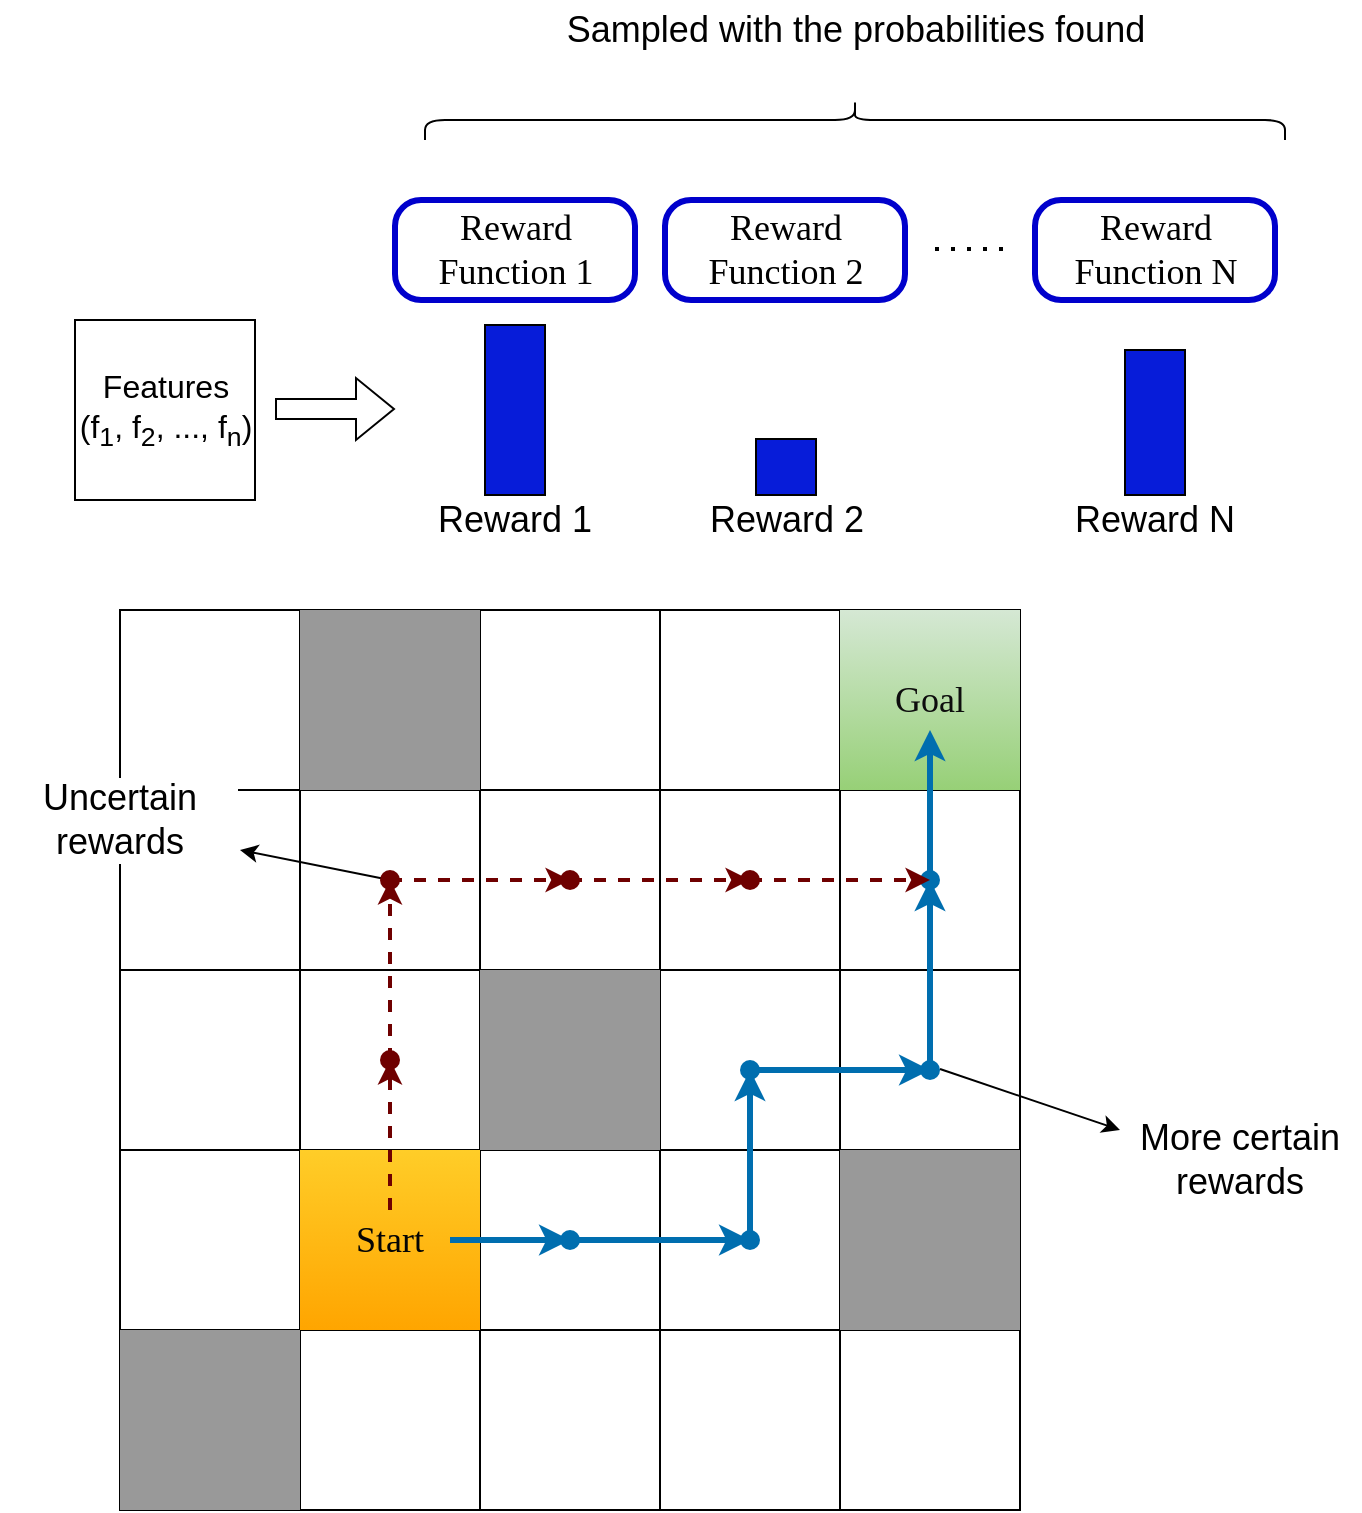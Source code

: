 <mxfile version="21.6.8" type="device">
  <diagram name="Page-1" id="ggjpcCf5NwQtcXQ1z0eo">
    <mxGraphModel dx="1036" dy="606" grid="1" gridSize="10" guides="1" tooltips="1" connect="1" arrows="1" fold="1" page="1" pageScale="1" pageWidth="850" pageHeight="1100" math="0" shadow="0">
      <root>
        <mxCell id="0" />
        <mxCell id="1" parent="0" />
        <mxCell id="wOEGJnJdbvtNZfhbyuzf-85" value="" style="group" parent="1" vertex="1" connectable="0">
          <mxGeometry x="100" y="325" width="680" height="450" as="geometry" />
        </mxCell>
        <mxCell id="wOEGJnJdbvtNZfhbyuzf-1" value="" style="shape=table;startSize=0;container=1;collapsible=0;childLayout=tableLayout;" parent="wOEGJnJdbvtNZfhbyuzf-85" vertex="1">
          <mxGeometry x="60" width="450" height="450" as="geometry" />
        </mxCell>
        <mxCell id="wOEGJnJdbvtNZfhbyuzf-2" value="" style="shape=tableRow;horizontal=0;startSize=0;swimlaneHead=0;swimlaneBody=0;strokeColor=inherit;top=0;left=0;bottom=0;right=0;collapsible=0;dropTarget=0;fillColor=none;points=[[0,0.5],[1,0.5]];portConstraint=eastwest;" parent="wOEGJnJdbvtNZfhbyuzf-1" vertex="1">
          <mxGeometry width="450" height="90" as="geometry" />
        </mxCell>
        <mxCell id="wOEGJnJdbvtNZfhbyuzf-3" value="" style="shape=partialRectangle;html=1;whiteSpace=wrap;connectable=0;strokeColor=inherit;overflow=hidden;fillColor=none;top=0;left=0;bottom=0;right=0;pointerEvents=1;" parent="wOEGJnJdbvtNZfhbyuzf-2" vertex="1">
          <mxGeometry width="90" height="90" as="geometry">
            <mxRectangle width="90" height="90" as="alternateBounds" />
          </mxGeometry>
        </mxCell>
        <mxCell id="wOEGJnJdbvtNZfhbyuzf-4" value="" style="shape=partialRectangle;html=1;whiteSpace=wrap;connectable=0;strokeColor=#C73500;overflow=hidden;fillColor=#999999;top=0;left=0;bottom=0;right=0;pointerEvents=1;fontColor=#000000;" parent="wOEGJnJdbvtNZfhbyuzf-2" vertex="1">
          <mxGeometry x="90" width="90" height="90" as="geometry">
            <mxRectangle width="90" height="90" as="alternateBounds" />
          </mxGeometry>
        </mxCell>
        <mxCell id="wOEGJnJdbvtNZfhbyuzf-5" value="" style="shape=partialRectangle;html=1;whiteSpace=wrap;connectable=0;strokeColor=inherit;overflow=hidden;fillColor=none;top=0;left=0;bottom=0;right=0;pointerEvents=1;" parent="wOEGJnJdbvtNZfhbyuzf-2" vertex="1">
          <mxGeometry x="180" width="90" height="90" as="geometry">
            <mxRectangle width="90" height="90" as="alternateBounds" />
          </mxGeometry>
        </mxCell>
        <mxCell id="wOEGJnJdbvtNZfhbyuzf-6" value="" style="shape=partialRectangle;html=1;whiteSpace=wrap;connectable=0;strokeColor=inherit;overflow=hidden;fillColor=none;top=0;left=0;bottom=0;right=0;pointerEvents=1;" parent="wOEGJnJdbvtNZfhbyuzf-2" vertex="1">
          <mxGeometry x="270" width="90" height="90" as="geometry">
            <mxRectangle width="90" height="90" as="alternateBounds" />
          </mxGeometry>
        </mxCell>
        <mxCell id="wOEGJnJdbvtNZfhbyuzf-7" value="" style="shape=partialRectangle;html=1;whiteSpace=wrap;connectable=0;strokeColor=inherit;overflow=hidden;fillColor=none;top=0;left=0;bottom=0;right=0;pointerEvents=1;" parent="wOEGJnJdbvtNZfhbyuzf-2" vertex="1">
          <mxGeometry x="360" width="90" height="90" as="geometry">
            <mxRectangle width="90" height="90" as="alternateBounds" />
          </mxGeometry>
        </mxCell>
        <mxCell id="wOEGJnJdbvtNZfhbyuzf-8" value="" style="shape=tableRow;horizontal=0;startSize=0;swimlaneHead=0;swimlaneBody=0;strokeColor=inherit;top=0;left=0;bottom=0;right=0;collapsible=0;dropTarget=0;fillColor=none;points=[[0,0.5],[1,0.5]];portConstraint=eastwest;" parent="wOEGJnJdbvtNZfhbyuzf-1" vertex="1">
          <mxGeometry y="90" width="450" height="90" as="geometry" />
        </mxCell>
        <mxCell id="wOEGJnJdbvtNZfhbyuzf-9" value="" style="shape=partialRectangle;html=1;whiteSpace=wrap;connectable=0;strokeColor=inherit;overflow=hidden;fillColor=none;top=0;left=0;bottom=0;right=0;pointerEvents=1;" parent="wOEGJnJdbvtNZfhbyuzf-8" vertex="1">
          <mxGeometry width="90" height="90" as="geometry">
            <mxRectangle width="90" height="90" as="alternateBounds" />
          </mxGeometry>
        </mxCell>
        <mxCell id="wOEGJnJdbvtNZfhbyuzf-10" value="" style="shape=partialRectangle;html=1;whiteSpace=wrap;connectable=0;strokeColor=inherit;overflow=hidden;fillColor=none;top=0;left=0;bottom=0;right=0;pointerEvents=1;" parent="wOEGJnJdbvtNZfhbyuzf-8" vertex="1">
          <mxGeometry x="90" width="90" height="90" as="geometry">
            <mxRectangle width="90" height="90" as="alternateBounds" />
          </mxGeometry>
        </mxCell>
        <mxCell id="wOEGJnJdbvtNZfhbyuzf-11" value="" style="shape=partialRectangle;html=1;whiteSpace=wrap;connectable=0;strokeColor=inherit;overflow=hidden;fillColor=none;top=0;left=0;bottom=0;right=0;pointerEvents=1;" parent="wOEGJnJdbvtNZfhbyuzf-8" vertex="1">
          <mxGeometry x="180" width="90" height="90" as="geometry">
            <mxRectangle width="90" height="90" as="alternateBounds" />
          </mxGeometry>
        </mxCell>
        <mxCell id="wOEGJnJdbvtNZfhbyuzf-12" value="" style="shape=partialRectangle;html=1;whiteSpace=wrap;connectable=0;strokeColor=inherit;overflow=hidden;fillColor=none;top=0;left=0;bottom=0;right=0;pointerEvents=1;" parent="wOEGJnJdbvtNZfhbyuzf-8" vertex="1">
          <mxGeometry x="270" width="90" height="90" as="geometry">
            <mxRectangle width="90" height="90" as="alternateBounds" />
          </mxGeometry>
        </mxCell>
        <mxCell id="wOEGJnJdbvtNZfhbyuzf-13" value="" style="shape=partialRectangle;html=1;whiteSpace=wrap;connectable=0;strokeColor=inherit;overflow=hidden;fillColor=none;top=0;left=0;bottom=0;right=0;pointerEvents=1;" parent="wOEGJnJdbvtNZfhbyuzf-8" vertex="1">
          <mxGeometry x="360" width="90" height="90" as="geometry">
            <mxRectangle width="90" height="90" as="alternateBounds" />
          </mxGeometry>
        </mxCell>
        <mxCell id="wOEGJnJdbvtNZfhbyuzf-14" value="" style="shape=tableRow;horizontal=0;startSize=0;swimlaneHead=0;swimlaneBody=0;strokeColor=inherit;top=0;left=0;bottom=0;right=0;collapsible=0;dropTarget=0;fillColor=none;points=[[0,0.5],[1,0.5]];portConstraint=eastwest;" parent="wOEGJnJdbvtNZfhbyuzf-1" vertex="1">
          <mxGeometry y="180" width="450" height="90" as="geometry" />
        </mxCell>
        <mxCell id="wOEGJnJdbvtNZfhbyuzf-15" value="" style="shape=partialRectangle;html=1;whiteSpace=wrap;connectable=0;strokeColor=inherit;overflow=hidden;fillColor=none;top=0;left=0;bottom=0;right=0;pointerEvents=1;" parent="wOEGJnJdbvtNZfhbyuzf-14" vertex="1">
          <mxGeometry width="90" height="90" as="geometry">
            <mxRectangle width="90" height="90" as="alternateBounds" />
          </mxGeometry>
        </mxCell>
        <mxCell id="wOEGJnJdbvtNZfhbyuzf-16" value="" style="shape=partialRectangle;html=1;whiteSpace=wrap;connectable=0;strokeColor=inherit;overflow=hidden;fillColor=none;top=0;left=0;bottom=0;right=0;pointerEvents=1;" parent="wOEGJnJdbvtNZfhbyuzf-14" vertex="1">
          <mxGeometry x="90" width="90" height="90" as="geometry">
            <mxRectangle width="90" height="90" as="alternateBounds" />
          </mxGeometry>
        </mxCell>
        <mxCell id="wOEGJnJdbvtNZfhbyuzf-17" value="" style="shape=partialRectangle;html=1;whiteSpace=wrap;connectable=0;strokeColor=inherit;overflow=hidden;fillColor=none;top=0;left=0;bottom=0;right=0;pointerEvents=1;" parent="wOEGJnJdbvtNZfhbyuzf-14" vertex="1">
          <mxGeometry x="180" width="90" height="90" as="geometry">
            <mxRectangle width="90" height="90" as="alternateBounds" />
          </mxGeometry>
        </mxCell>
        <mxCell id="wOEGJnJdbvtNZfhbyuzf-18" value="" style="shape=partialRectangle;html=1;whiteSpace=wrap;connectable=0;strokeColor=inherit;overflow=hidden;fillColor=none;top=0;left=0;bottom=0;right=0;pointerEvents=1;" parent="wOEGJnJdbvtNZfhbyuzf-14" vertex="1">
          <mxGeometry x="270" width="90" height="90" as="geometry">
            <mxRectangle width="90" height="90" as="alternateBounds" />
          </mxGeometry>
        </mxCell>
        <mxCell id="wOEGJnJdbvtNZfhbyuzf-19" value="" style="shape=partialRectangle;html=1;whiteSpace=wrap;connectable=0;strokeColor=inherit;overflow=hidden;fillColor=none;top=0;left=0;bottom=0;right=0;pointerEvents=1;" parent="wOEGJnJdbvtNZfhbyuzf-14" vertex="1">
          <mxGeometry x="360" width="90" height="90" as="geometry">
            <mxRectangle width="90" height="90" as="alternateBounds" />
          </mxGeometry>
        </mxCell>
        <mxCell id="wOEGJnJdbvtNZfhbyuzf-20" value="" style="shape=waypoint;sketch=0;size=6;pointerEvents=1;points=[];fillColor=none;resizable=0;rotatable=0;perimeter=centerPerimeter;snapToPoint=1;" parent="wOEGJnJdbvtNZfhbyuzf-14" vertex="1">
          <mxGeometry x="450" height="90" as="geometry">
            <mxRectangle width="NaN" height="90" as="alternateBounds" />
          </mxGeometry>
        </mxCell>
        <mxCell id="wOEGJnJdbvtNZfhbyuzf-21" value="" style="shape=tableRow;horizontal=0;startSize=0;swimlaneHead=0;swimlaneBody=0;strokeColor=inherit;top=0;left=0;bottom=0;right=0;collapsible=0;dropTarget=0;fillColor=none;points=[[0,0.5],[1,0.5]];portConstraint=eastwest;" parent="wOEGJnJdbvtNZfhbyuzf-1" vertex="1">
          <mxGeometry y="270" width="450" height="90" as="geometry" />
        </mxCell>
        <mxCell id="wOEGJnJdbvtNZfhbyuzf-22" value="" style="shape=partialRectangle;html=1;whiteSpace=wrap;connectable=0;strokeColor=inherit;overflow=hidden;fillColor=none;top=0;left=0;bottom=0;right=0;pointerEvents=1;" parent="wOEGJnJdbvtNZfhbyuzf-21" vertex="1">
          <mxGeometry width="90" height="90" as="geometry">
            <mxRectangle width="90" height="90" as="alternateBounds" />
          </mxGeometry>
        </mxCell>
        <mxCell id="wOEGJnJdbvtNZfhbyuzf-23" value="" style="shape=partialRectangle;html=1;whiteSpace=wrap;connectable=0;strokeColor=#d79b00;overflow=hidden;fillColor=#ffcd28;top=0;left=0;bottom=0;right=0;pointerEvents=1;fillStyle=auto;gradientColor=#ffa500;" parent="wOEGJnJdbvtNZfhbyuzf-21" vertex="1">
          <mxGeometry x="90" width="90" height="90" as="geometry">
            <mxRectangle width="90" height="90" as="alternateBounds" />
          </mxGeometry>
        </mxCell>
        <mxCell id="wOEGJnJdbvtNZfhbyuzf-24" value="" style="shape=partialRectangle;html=1;whiteSpace=wrap;connectable=0;strokeColor=inherit;overflow=hidden;fillColor=none;top=0;left=0;bottom=0;right=0;pointerEvents=1;" parent="wOEGJnJdbvtNZfhbyuzf-21" vertex="1">
          <mxGeometry x="180" width="90" height="90" as="geometry">
            <mxRectangle width="90" height="90" as="alternateBounds" />
          </mxGeometry>
        </mxCell>
        <mxCell id="wOEGJnJdbvtNZfhbyuzf-25" value="" style="shape=partialRectangle;html=1;whiteSpace=wrap;connectable=0;strokeColor=inherit;overflow=hidden;fillColor=none;top=0;left=0;bottom=0;right=0;pointerEvents=1;" parent="wOEGJnJdbvtNZfhbyuzf-21" vertex="1">
          <mxGeometry x="270" width="90" height="90" as="geometry">
            <mxRectangle width="90" height="90" as="alternateBounds" />
          </mxGeometry>
        </mxCell>
        <mxCell id="wOEGJnJdbvtNZfhbyuzf-26" value="" style="shape=partialRectangle;html=1;whiteSpace=wrap;connectable=0;strokeColor=inherit;overflow=hidden;fillColor=#999999;top=0;left=0;bottom=0;right=0;pointerEvents=1;" parent="wOEGJnJdbvtNZfhbyuzf-21" vertex="1">
          <mxGeometry x="360" width="90" height="90" as="geometry">
            <mxRectangle width="90" height="90" as="alternateBounds" />
          </mxGeometry>
        </mxCell>
        <mxCell id="wOEGJnJdbvtNZfhbyuzf-27" value="" style="shape=tableRow;horizontal=0;startSize=0;swimlaneHead=0;swimlaneBody=0;strokeColor=inherit;top=0;left=0;bottom=0;right=0;collapsible=0;dropTarget=0;fillColor=none;points=[[0,0.5],[1,0.5]];portConstraint=eastwest;" parent="wOEGJnJdbvtNZfhbyuzf-1" vertex="1">
          <mxGeometry y="360" width="450" height="90" as="geometry" />
        </mxCell>
        <mxCell id="wOEGJnJdbvtNZfhbyuzf-28" value="" style="shape=partialRectangle;html=1;whiteSpace=wrap;connectable=0;strokeColor=inherit;overflow=hidden;fillColor=none;top=0;left=0;bottom=0;right=0;pointerEvents=1;" parent="wOEGJnJdbvtNZfhbyuzf-27" vertex="1">
          <mxGeometry width="90" height="90" as="geometry">
            <mxRectangle width="90" height="90" as="alternateBounds" />
          </mxGeometry>
        </mxCell>
        <mxCell id="wOEGJnJdbvtNZfhbyuzf-29" value="" style="shape=partialRectangle;html=1;whiteSpace=wrap;connectable=0;strokeColor=inherit;overflow=hidden;fillColor=none;top=0;left=0;bottom=0;right=0;pointerEvents=1;" parent="wOEGJnJdbvtNZfhbyuzf-27" vertex="1">
          <mxGeometry x="90" width="90" height="90" as="geometry">
            <mxRectangle width="90" height="90" as="alternateBounds" />
          </mxGeometry>
        </mxCell>
        <mxCell id="wOEGJnJdbvtNZfhbyuzf-30" value="" style="shape=partialRectangle;html=1;whiteSpace=wrap;connectable=0;strokeColor=inherit;overflow=hidden;fillColor=none;top=0;left=0;bottom=0;right=0;pointerEvents=1;" parent="wOEGJnJdbvtNZfhbyuzf-27" vertex="1">
          <mxGeometry x="180" width="90" height="90" as="geometry">
            <mxRectangle width="90" height="90" as="alternateBounds" />
          </mxGeometry>
        </mxCell>
        <mxCell id="wOEGJnJdbvtNZfhbyuzf-31" value="" style="shape=partialRectangle;html=1;whiteSpace=wrap;connectable=0;strokeColor=inherit;overflow=hidden;fillColor=none;top=0;left=0;bottom=0;right=0;pointerEvents=1;" parent="wOEGJnJdbvtNZfhbyuzf-27" vertex="1">
          <mxGeometry x="270" width="90" height="90" as="geometry">
            <mxRectangle width="90" height="90" as="alternateBounds" />
          </mxGeometry>
        </mxCell>
        <mxCell id="wOEGJnJdbvtNZfhbyuzf-32" value="" style="shape=partialRectangle;html=1;whiteSpace=wrap;connectable=0;strokeColor=inherit;overflow=hidden;fillColor=none;top=0;left=0;bottom=0;right=0;pointerEvents=1;" parent="wOEGJnJdbvtNZfhbyuzf-27" vertex="1">
          <mxGeometry x="360" width="90" height="90" as="geometry">
            <mxRectangle width="90" height="90" as="alternateBounds" />
          </mxGeometry>
        </mxCell>
        <mxCell id="wOEGJnJdbvtNZfhbyuzf-34" value="&lt;font face=&quot;Comic Sans MS&quot; style=&quot;font-size: 18px;&quot;&gt;Start&lt;/font&gt;" style="text;html=1;strokeColor=none;fillColor=none;align=center;verticalAlign=middle;whiteSpace=wrap;rounded=0;fontSize=18;fontColor=#050505;" parent="wOEGJnJdbvtNZfhbyuzf-85" vertex="1">
          <mxGeometry x="165" y="300" width="60" height="30" as="geometry" />
        </mxCell>
        <mxCell id="wOEGJnJdbvtNZfhbyuzf-35" value="" style="shape=partialRectangle;html=1;whiteSpace=wrap;connectable=0;strokeColor=#82b366;overflow=hidden;fillColor=#d5e8d4;top=0;left=0;bottom=0;right=0;pointerEvents=1;fillStyle=auto;gradientColor=#97d077;" parent="wOEGJnJdbvtNZfhbyuzf-85" vertex="1">
          <mxGeometry x="420" width="90" height="90" as="geometry">
            <mxRectangle width="90" height="90" as="alternateBounds" />
          </mxGeometry>
        </mxCell>
        <mxCell id="wOEGJnJdbvtNZfhbyuzf-36" value="&lt;font face=&quot;Comic Sans MS&quot; style=&quot;font-size: 18px;&quot;&gt;Goal&lt;/font&gt;" style="text;html=1;align=center;verticalAlign=middle;whiteSpace=wrap;rounded=0;fontSize=18;fontColor=#0D0D0D;" parent="wOEGJnJdbvtNZfhbyuzf-85" vertex="1">
          <mxGeometry x="435" y="30" width="60" height="30" as="geometry" />
        </mxCell>
        <mxCell id="wOEGJnJdbvtNZfhbyuzf-41" value="" style="shape=waypoint;sketch=0;fillStyle=solid;size=6;pointerEvents=1;points=[];fillColor=#1ba1e2;resizable=0;rotatable=0;perimeter=centerPerimeter;snapToPoint=1;fontColor=#ffffff;strokeColor=#006EAF;strokeWidth=3;" parent="wOEGJnJdbvtNZfhbyuzf-85" vertex="1">
          <mxGeometry x="275" y="305" width="20" height="20" as="geometry" />
        </mxCell>
        <mxCell id="wOEGJnJdbvtNZfhbyuzf-33" style="edgeStyle=orthogonalEdgeStyle;rounded=0;orthogonalLoop=1;jettySize=auto;html=1;entryX=0.79;entryY=0.77;entryDx=0;entryDy=0;entryPerimeter=0;fillColor=#1ba1e2;strokeColor=#006EAF;strokeWidth=3;" parent="wOEGJnJdbvtNZfhbyuzf-85" source="wOEGJnJdbvtNZfhbyuzf-34" target="wOEGJnJdbvtNZfhbyuzf-41" edge="1">
          <mxGeometry relative="1" as="geometry" />
        </mxCell>
        <mxCell id="wOEGJnJdbvtNZfhbyuzf-43" value="" style="shape=waypoint;sketch=0;fillStyle=solid;size=6;pointerEvents=1;points=[];fillColor=#1ba1e2;resizable=0;rotatable=0;perimeter=centerPerimeter;snapToPoint=1;fontColor=#ffffff;strokeColor=#006EAF;strokeWidth=3;" parent="wOEGJnJdbvtNZfhbyuzf-85" vertex="1">
          <mxGeometry x="365" y="305" width="20" height="20" as="geometry" />
        </mxCell>
        <mxCell id="wOEGJnJdbvtNZfhbyuzf-40" style="edgeStyle=orthogonalEdgeStyle;rounded=0;orthogonalLoop=1;jettySize=auto;html=1;entryX=0.81;entryY=0.97;entryDx=0;entryDy=0;entryPerimeter=0;fillColor=#1ba1e2;strokeColor=#006EAF;strokeWidth=3;" parent="wOEGJnJdbvtNZfhbyuzf-85" source="wOEGJnJdbvtNZfhbyuzf-41" target="wOEGJnJdbvtNZfhbyuzf-43" edge="1">
          <mxGeometry relative="1" as="geometry" />
        </mxCell>
        <mxCell id="wOEGJnJdbvtNZfhbyuzf-45" value="" style="shape=waypoint;sketch=0;fillStyle=solid;size=6;pointerEvents=1;points=[];fillColor=#1ba1e2;resizable=0;rotatable=0;perimeter=centerPerimeter;snapToPoint=1;fontColor=#ffffff;strokeColor=#006EAF;strokeWidth=3;" parent="wOEGJnJdbvtNZfhbyuzf-85" vertex="1">
          <mxGeometry x="365" y="220" width="20" height="20" as="geometry" />
        </mxCell>
        <mxCell id="wOEGJnJdbvtNZfhbyuzf-42" style="edgeStyle=orthogonalEdgeStyle;rounded=0;orthogonalLoop=1;jettySize=auto;html=1;entryX=0.49;entryY=0.82;entryDx=0;entryDy=0;entryPerimeter=0;fillColor=#1ba1e2;strokeColor=#006EAF;strokeWidth=3;" parent="wOEGJnJdbvtNZfhbyuzf-85" source="wOEGJnJdbvtNZfhbyuzf-43" target="wOEGJnJdbvtNZfhbyuzf-45" edge="1">
          <mxGeometry relative="1" as="geometry" />
        </mxCell>
        <mxCell id="wOEGJnJdbvtNZfhbyuzf-47" value="" style="shape=waypoint;sketch=0;fillStyle=solid;size=6;pointerEvents=1;points=[];fillColor=#1ba1e2;resizable=0;rotatable=0;perimeter=centerPerimeter;snapToPoint=1;fontColor=#ffffff;strokeColor=#006EAF;strokeWidth=3;" parent="wOEGJnJdbvtNZfhbyuzf-85" vertex="1">
          <mxGeometry x="455" y="220" width="20" height="20" as="geometry" />
        </mxCell>
        <mxCell id="wOEGJnJdbvtNZfhbyuzf-44" style="edgeStyle=orthogonalEdgeStyle;rounded=0;orthogonalLoop=1;jettySize=auto;html=1;fillColor=#1ba1e2;strokeColor=#006EAF;strokeWidth=3;" parent="wOEGJnJdbvtNZfhbyuzf-85" source="wOEGJnJdbvtNZfhbyuzf-45" target="wOEGJnJdbvtNZfhbyuzf-47" edge="1">
          <mxGeometry relative="1" as="geometry" />
        </mxCell>
        <mxCell id="wOEGJnJdbvtNZfhbyuzf-48" style="edgeStyle=orthogonalEdgeStyle;rounded=0;orthogonalLoop=1;jettySize=auto;html=1;entryX=0.5;entryY=1;entryDx=0;entryDy=0;fillColor=#1ba1e2;strokeColor=#006EAF;strokeWidth=3;" parent="wOEGJnJdbvtNZfhbyuzf-85" source="wOEGJnJdbvtNZfhbyuzf-49" target="wOEGJnJdbvtNZfhbyuzf-36" edge="1">
          <mxGeometry relative="1" as="geometry" />
        </mxCell>
        <mxCell id="wOEGJnJdbvtNZfhbyuzf-49" value="" style="shape=waypoint;sketch=0;fillStyle=solid;size=6;pointerEvents=1;points=[];fillColor=#1ba1e2;resizable=0;rotatable=0;perimeter=centerPerimeter;snapToPoint=1;fontColor=#ffffff;strokeColor=#006EAF;strokeWidth=3;" parent="wOEGJnJdbvtNZfhbyuzf-85" vertex="1">
          <mxGeometry x="455" y="125" width="20" height="20" as="geometry" />
        </mxCell>
        <mxCell id="wOEGJnJdbvtNZfhbyuzf-46" style="edgeStyle=orthogonalEdgeStyle;rounded=0;orthogonalLoop=1;jettySize=auto;html=1;entryX=0.27;entryY=0.89;entryDx=0;entryDy=0;entryPerimeter=0;fillColor=#1ba1e2;strokeColor=#006EAF;strokeWidth=3;" parent="wOEGJnJdbvtNZfhbyuzf-85" source="wOEGJnJdbvtNZfhbyuzf-47" target="wOEGJnJdbvtNZfhbyuzf-49" edge="1">
          <mxGeometry relative="1" as="geometry" />
        </mxCell>
        <mxCell id="wOEGJnJdbvtNZfhbyuzf-55" value="" style="shape=partialRectangle;html=1;whiteSpace=wrap;connectable=0;strokeColor=inherit;overflow=hidden;fillColor=#999999;top=0;left=0;bottom=0;right=0;pointerEvents=1;" parent="wOEGJnJdbvtNZfhbyuzf-85" vertex="1">
          <mxGeometry x="240" y="180" width="90" height="90" as="geometry">
            <mxRectangle width="90" height="90" as="alternateBounds" />
          </mxGeometry>
        </mxCell>
        <mxCell id="wOEGJnJdbvtNZfhbyuzf-56" value="" style="shape=partialRectangle;html=1;whiteSpace=wrap;connectable=0;strokeColor=inherit;overflow=hidden;fillColor=#999999;top=0;left=0;bottom=0;right=0;pointerEvents=1;" parent="wOEGJnJdbvtNZfhbyuzf-85" vertex="1">
          <mxGeometry x="60" y="360" width="90" height="90" as="geometry">
            <mxRectangle width="90" height="90" as="alternateBounds" />
          </mxGeometry>
        </mxCell>
        <mxCell id="wOEGJnJdbvtNZfhbyuzf-62" value="" style="endArrow=classic;html=1;rounded=0;entryX=0;entryY=0;entryDx=0;entryDy=0;" parent="wOEGJnJdbvtNZfhbyuzf-85" target="wOEGJnJdbvtNZfhbyuzf-63" edge="1">
          <mxGeometry width="50" height="50" relative="1" as="geometry">
            <mxPoint x="470" y="229.5" as="sourcePoint" />
            <mxPoint x="550" y="250" as="targetPoint" />
          </mxGeometry>
        </mxCell>
        <mxCell id="wOEGJnJdbvtNZfhbyuzf-63" value="More certain rewards" style="text;html=1;strokeColor=none;fillColor=none;align=center;verticalAlign=middle;whiteSpace=wrap;rounded=0;fontSize=18;" parent="wOEGJnJdbvtNZfhbyuzf-85" vertex="1">
          <mxGeometry x="560" y="260" width="120" height="30" as="geometry" />
        </mxCell>
        <mxCell id="wOEGJnJdbvtNZfhbyuzf-66" value="" style="shape=waypoint;sketch=0;fillStyle=auto;size=6;pointerEvents=1;points=[];fillColor=#a20025;resizable=0;rotatable=0;perimeter=centerPerimeter;snapToPoint=1;fontColor=#ffffff;strokeColor=#6F0000;strokeWidth=3;" parent="wOEGJnJdbvtNZfhbyuzf-85" vertex="1">
          <mxGeometry x="185" y="215" width="20" height="20" as="geometry" />
        </mxCell>
        <mxCell id="wOEGJnJdbvtNZfhbyuzf-70" style="edgeStyle=orthogonalEdgeStyle;rounded=0;orthogonalLoop=1;jettySize=auto;html=1;entryX=0.49;entryY=0.99;entryDx=0;entryDy=0;entryPerimeter=0;fillColor=#a20025;strokeColor=#6F0000;strokeWidth=2;dashed=1;" parent="wOEGJnJdbvtNZfhbyuzf-85" source="wOEGJnJdbvtNZfhbyuzf-34" target="wOEGJnJdbvtNZfhbyuzf-66" edge="1">
          <mxGeometry relative="1" as="geometry" />
        </mxCell>
        <mxCell id="wOEGJnJdbvtNZfhbyuzf-68" value="" style="shape=waypoint;sketch=0;fillStyle=auto;size=6;pointerEvents=1;points=[];fillColor=#a20025;resizable=0;rotatable=0;perimeter=centerPerimeter;snapToPoint=1;fontColor=#ffffff;strokeColor=#6F0000;strokeWidth=3;" parent="wOEGJnJdbvtNZfhbyuzf-85" vertex="1">
          <mxGeometry x="275" y="125" width="20" height="20" as="geometry" />
        </mxCell>
        <mxCell id="wOEGJnJdbvtNZfhbyuzf-74" style="edgeStyle=orthogonalEdgeStyle;rounded=0;orthogonalLoop=1;jettySize=auto;html=1;fillColor=#a20025;strokeColor=#6F0000;strokeWidth=2;dashed=1;" parent="wOEGJnJdbvtNZfhbyuzf-85" source="wOEGJnJdbvtNZfhbyuzf-69" target="wOEGJnJdbvtNZfhbyuzf-49" edge="1">
          <mxGeometry relative="1" as="geometry" />
        </mxCell>
        <mxCell id="wOEGJnJdbvtNZfhbyuzf-69" value="" style="shape=waypoint;sketch=0;fillStyle=auto;size=6;pointerEvents=1;points=[];fillColor=#a20025;resizable=0;rotatable=0;perimeter=centerPerimeter;snapToPoint=1;fontColor=#ffffff;strokeColor=#6F0000;strokeWidth=3;" parent="wOEGJnJdbvtNZfhbyuzf-85" vertex="1">
          <mxGeometry x="365" y="125" width="20" height="20" as="geometry" />
        </mxCell>
        <mxCell id="wOEGJnJdbvtNZfhbyuzf-73" style="edgeStyle=orthogonalEdgeStyle;rounded=0;orthogonalLoop=1;jettySize=auto;html=1;entryX=0.29;entryY=0.61;entryDx=0;entryDy=0;entryPerimeter=0;fillColor=#a20025;strokeColor=#6F0000;strokeWidth=2;dashed=1;" parent="wOEGJnJdbvtNZfhbyuzf-85" source="wOEGJnJdbvtNZfhbyuzf-68" target="wOEGJnJdbvtNZfhbyuzf-69" edge="1">
          <mxGeometry relative="1" as="geometry" />
        </mxCell>
        <mxCell id="wOEGJnJdbvtNZfhbyuzf-75" value="Uncertain rewards" style="text;html=1;strokeColor=none;fillColor=none;align=center;verticalAlign=middle;whiteSpace=wrap;rounded=0;fontSize=18;labelBackgroundColor=default;" parent="wOEGJnJdbvtNZfhbyuzf-85" vertex="1">
          <mxGeometry y="90" width="120" height="30" as="geometry" />
        </mxCell>
        <mxCell id="wOEGJnJdbvtNZfhbyuzf-76" value="" style="endArrow=classic;html=1;rounded=0;exitX=0.19;exitY=0.93;exitDx=0;exitDy=0;exitPerimeter=0;entryX=1;entryY=1;entryDx=0;entryDy=0;" parent="wOEGJnJdbvtNZfhbyuzf-85" source="wOEGJnJdbvtNZfhbyuzf-67" target="wOEGJnJdbvtNZfhbyuzf-75" edge="1">
          <mxGeometry width="50" height="50" relative="1" as="geometry">
            <mxPoint x="-160" y="60" as="sourcePoint" />
            <mxPoint x="150" y="120" as="targetPoint" />
          </mxGeometry>
        </mxCell>
        <mxCell id="wOEGJnJdbvtNZfhbyuzf-67" value="" style="shape=waypoint;sketch=0;fillStyle=auto;size=6;pointerEvents=1;points=[];fillColor=#a20025;resizable=0;rotatable=0;perimeter=centerPerimeter;snapToPoint=1;fontColor=#ffffff;strokeColor=#6F0000;strokeWidth=3;" parent="wOEGJnJdbvtNZfhbyuzf-85" vertex="1">
          <mxGeometry x="185" y="125" width="20" height="20" as="geometry" />
        </mxCell>
        <mxCell id="wOEGJnJdbvtNZfhbyuzf-71" style="edgeStyle=orthogonalEdgeStyle;rounded=0;orthogonalLoop=1;jettySize=auto;html=1;entryX=0.65;entryY=0.93;entryDx=0;entryDy=0;entryPerimeter=0;fillColor=#a20025;strokeColor=#6F0000;strokeWidth=2;dashed=1;" parent="wOEGJnJdbvtNZfhbyuzf-85" source="wOEGJnJdbvtNZfhbyuzf-66" target="wOEGJnJdbvtNZfhbyuzf-67" edge="1">
          <mxGeometry relative="1" as="geometry" />
        </mxCell>
        <mxCell id="wOEGJnJdbvtNZfhbyuzf-72" style="edgeStyle=orthogonalEdgeStyle;rounded=0;orthogonalLoop=1;jettySize=auto;html=1;fillColor=#a20025;strokeColor=#6F0000;strokeWidth=2;dashed=1;" parent="wOEGJnJdbvtNZfhbyuzf-85" source="wOEGJnJdbvtNZfhbyuzf-67" target="wOEGJnJdbvtNZfhbyuzf-68" edge="1">
          <mxGeometry relative="1" as="geometry" />
        </mxCell>
        <mxCell id="wOEGJnJdbvtNZfhbyuzf-99" value="" style="group" parent="1" vertex="1" connectable="0">
          <mxGeometry x="137.5" y="20" width="605" height="275" as="geometry" />
        </mxCell>
        <mxCell id="wOEGJnJdbvtNZfhbyuzf-77" value="Reward Function 1" style="rounded=1;whiteSpace=wrap;html=1;fontFamily=Comic Sans MS;fontSize=18;arcSize=26;strokeColor=#0000CC;strokeWidth=3;" parent="wOEGJnJdbvtNZfhbyuzf-99" vertex="1">
          <mxGeometry x="160" y="100" width="120" height="50" as="geometry" />
        </mxCell>
        <mxCell id="wOEGJnJdbvtNZfhbyuzf-78" value="Reward Function 2" style="rounded=1;whiteSpace=wrap;html=1;fontFamily=Comic Sans MS;fontSize=18;arcSize=26;strokeColor=#0000CC;strokeWidth=3;" parent="wOEGJnJdbvtNZfhbyuzf-99" vertex="1">
          <mxGeometry x="295" y="100" width="120" height="50" as="geometry" />
        </mxCell>
        <mxCell id="wOEGJnJdbvtNZfhbyuzf-79" value="Reward Function N" style="rounded=1;whiteSpace=wrap;html=1;fontFamily=Comic Sans MS;fontSize=18;arcSize=26;strokeColor=#0000CC;strokeWidth=3;" parent="wOEGJnJdbvtNZfhbyuzf-99" vertex="1">
          <mxGeometry x="480" y="100" width="120" height="50" as="geometry" />
        </mxCell>
        <mxCell id="wOEGJnJdbvtNZfhbyuzf-80" value="" style="shape=curlyBracket;whiteSpace=wrap;html=1;rounded=1;flipH=1;labelPosition=right;verticalLabelPosition=middle;align=left;verticalAlign=middle;rotation=-90;" parent="wOEGJnJdbvtNZfhbyuzf-99" vertex="1">
          <mxGeometry x="380" y="-155" width="20" height="430" as="geometry" />
        </mxCell>
        <mxCell id="wOEGJnJdbvtNZfhbyuzf-81" value="Sampled with the probabilities found" style="text;html=1;strokeColor=none;fillColor=none;align=center;verticalAlign=middle;whiteSpace=wrap;rounded=0;fontSize=18;" parent="wOEGJnJdbvtNZfhbyuzf-99" vertex="1">
          <mxGeometry x="225" width="330" height="30" as="geometry" />
        </mxCell>
        <mxCell id="wOEGJnJdbvtNZfhbyuzf-84" value="&lt;font style=&quot;font-size: 16px;&quot;&gt;Features&lt;br style=&quot;&quot;&gt;(f&lt;sub&gt;1&lt;/sub&gt;, f&lt;sub&gt;2&lt;/sub&gt;, ..., f&lt;sub&gt;n&lt;/sub&gt;)&lt;/font&gt;" style="whiteSpace=wrap;html=1;aspect=fixed;" parent="wOEGJnJdbvtNZfhbyuzf-99" vertex="1">
          <mxGeometry y="160" width="90" height="90" as="geometry" />
        </mxCell>
        <mxCell id="wOEGJnJdbvtNZfhbyuzf-86" value="" style="shape=flexArrow;endArrow=classic;html=1;rounded=0;" parent="wOEGJnJdbvtNZfhbyuzf-99" edge="1">
          <mxGeometry width="50" height="50" relative="1" as="geometry">
            <mxPoint x="100" y="204.5" as="sourcePoint" />
            <mxPoint x="160" y="204.5" as="targetPoint" />
          </mxGeometry>
        </mxCell>
        <mxCell id="wOEGJnJdbvtNZfhbyuzf-90" value="" style="endArrow=none;dashed=1;html=1;dashPattern=1 3;strokeWidth=2;rounded=0;" parent="wOEGJnJdbvtNZfhbyuzf-99" edge="1">
          <mxGeometry width="50" height="50" relative="1" as="geometry">
            <mxPoint x="430" y="124.5" as="sourcePoint" />
            <mxPoint x="470" y="124.5" as="targetPoint" />
          </mxGeometry>
        </mxCell>
        <mxCell id="wOEGJnJdbvtNZfhbyuzf-93" value="&lt;font style=&quot;font-size: 18px;&quot;&gt;Reward 1&lt;/font&gt;" style="text;html=1;strokeColor=none;fillColor=none;align=center;verticalAlign=middle;whiteSpace=wrap;rounded=0;fontSize=15;" parent="wOEGJnJdbvtNZfhbyuzf-99" vertex="1">
          <mxGeometry x="172.5" y="245" width="95" height="30" as="geometry" />
        </mxCell>
        <mxCell id="wOEGJnJdbvtNZfhbyuzf-94" value="&lt;font style=&quot;font-size: 18px;&quot;&gt;Reward 2&lt;/font&gt;" style="text;html=1;strokeColor=none;fillColor=none;align=center;verticalAlign=middle;whiteSpace=wrap;rounded=0;fontSize=15;" parent="wOEGJnJdbvtNZfhbyuzf-99" vertex="1">
          <mxGeometry x="308" y="245" width="95" height="30" as="geometry" />
        </mxCell>
        <mxCell id="wOEGJnJdbvtNZfhbyuzf-95" value="&lt;font style=&quot;font-size: 18px;&quot;&gt;Reward N&lt;br&gt;&lt;/font&gt;" style="text;html=1;strokeColor=none;fillColor=none;align=center;verticalAlign=middle;whiteSpace=wrap;rounded=0;fontSize=15;" parent="wOEGJnJdbvtNZfhbyuzf-99" vertex="1">
          <mxGeometry x="492.5" y="245" width="95" height="30" as="geometry" />
        </mxCell>
        <mxCell id="wOEGJnJdbvtNZfhbyuzf-96" value="" style="rounded=0;whiteSpace=wrap;html=1;rotation=90;fillColor=#071CD9;" parent="wOEGJnJdbvtNZfhbyuzf-99" vertex="1">
          <mxGeometry x="177.5" y="190" width="85" height="30" as="geometry" />
        </mxCell>
        <mxCell id="wOEGJnJdbvtNZfhbyuzf-97" value="" style="rounded=0;whiteSpace=wrap;html=1;rotation=90;fillColor=#071CD9;" parent="wOEGJnJdbvtNZfhbyuzf-99" vertex="1">
          <mxGeometry x="341.5" y="218.5" width="28" height="30" as="geometry" />
        </mxCell>
        <mxCell id="wOEGJnJdbvtNZfhbyuzf-98" value="" style="rounded=0;whiteSpace=wrap;html=1;rotation=90;fillColor=#071CD9;" parent="wOEGJnJdbvtNZfhbyuzf-99" vertex="1">
          <mxGeometry x="503.75" y="196.25" width="72.5" height="30" as="geometry" />
        </mxCell>
      </root>
    </mxGraphModel>
  </diagram>
</mxfile>
